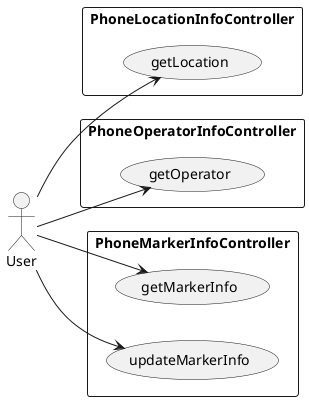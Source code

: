 @startuml

left to right direction

actor User

rectangle "PhoneLocationInfoController" {
    User --> (getLocation)
}

rectangle "PhoneOperatorInfoController" {
    User --> (getOperator)
}

rectangle "PhoneMarkerInfoController" {
    User --> (getMarkerInfo)
    User --> (updateMarkerInfo)
}

@enduml
